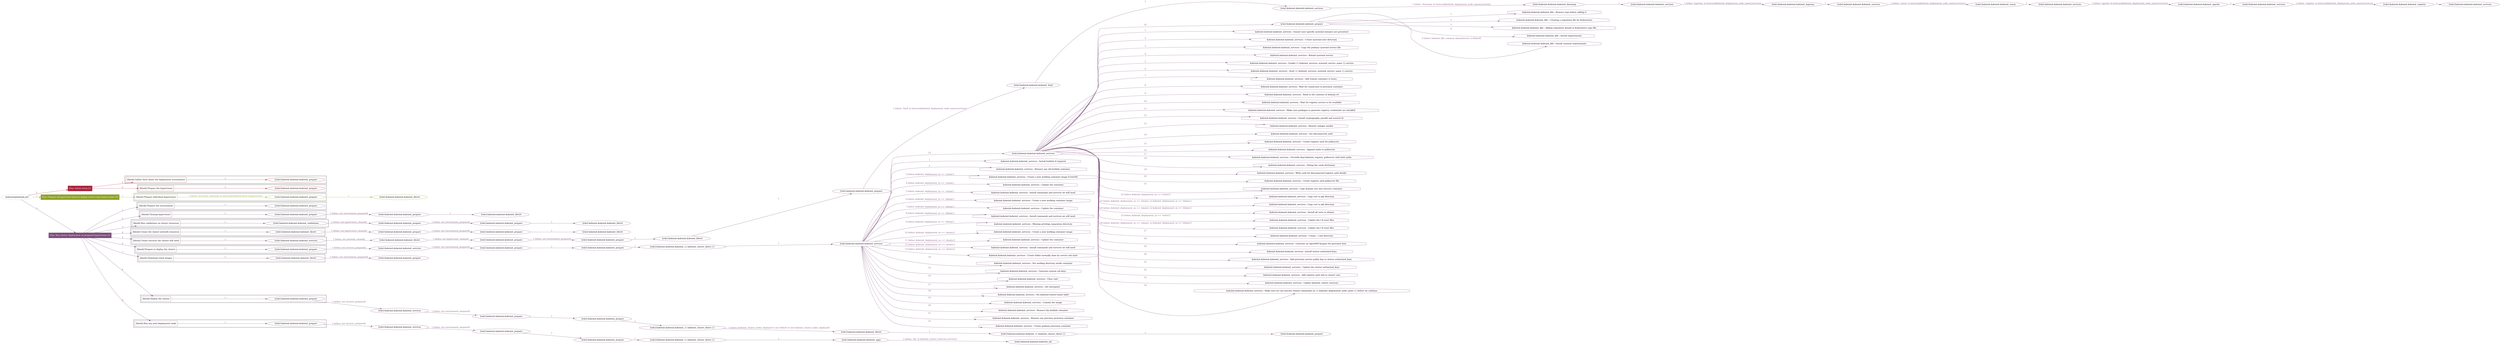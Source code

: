 digraph {
	graph [concentrate=true ordering=in rankdir=LR ratio=fill]
	edge [esep=5 sep=10]
	"kubeinit/playbook.yml" [id=root_node style=dotted]
	play_fca7e8fa [label="Play: Initial setup (1)" color="#aa223b" fontcolor="#ffffff" id=play_fca7e8fa shape=box style=filled tooltip=localhost]
	"kubeinit/playbook.yml" -> play_fca7e8fa [label="1 " color="#aa223b" fontcolor="#aa223b" id=edge_eab26b35 labeltooltip="1 " tooltip="1 "]
	subgraph "kubeinit.kubeinit.kubeinit_prepare" {
		role_5b9c3fcb [label="[role] kubeinit.kubeinit.kubeinit_prepare" color="#aa223b" id=role_5b9c3fcb tooltip="kubeinit.kubeinit.kubeinit_prepare"]
	}
	subgraph "kubeinit.kubeinit.kubeinit_prepare" {
		role_fba1d3f9 [label="[role] kubeinit.kubeinit.kubeinit_prepare" color="#aa223b" id=role_fba1d3f9 tooltip="kubeinit.kubeinit.kubeinit_prepare"]
	}
	subgraph "Play: Initial setup (1)" {
		play_fca7e8fa -> block_d45cc2e6 [label=1 color="#aa223b" fontcolor="#aa223b" id=edge_2a3aa495 labeltooltip=1 tooltip=1]
		subgraph cluster_block_d45cc2e6 {
			block_d45cc2e6 [label="[block] Gather facts about the deployment environment" color="#aa223b" id=block_d45cc2e6 labeltooltip="Gather facts about the deployment environment" shape=box tooltip="Gather facts about the deployment environment"]
			block_d45cc2e6 -> role_5b9c3fcb [label="1 " color="#aa223b" fontcolor="#aa223b" id=edge_2e13016e labeltooltip="1 " tooltip="1 "]
		}
		play_fca7e8fa -> block_e6ec3262 [label=2 color="#aa223b" fontcolor="#aa223b" id=edge_754ba369 labeltooltip=2 tooltip=2]
		subgraph cluster_block_e6ec3262 {
			block_e6ec3262 [label="[block] Prepare the hypervisors" color="#aa223b" id=block_e6ec3262 labeltooltip="Prepare the hypervisors" shape=box tooltip="Prepare the hypervisors"]
			block_e6ec3262 -> role_fba1d3f9 [label="1 " color="#aa223b" fontcolor="#aa223b" id=edge_2a967afe labeltooltip="1 " tooltip="1 "]
		}
	}
	play_7ca8838a [label="Play: Prepare all hypervisor hosts to deploy service and cluster nodes (0)" color="#8fa329" fontcolor="#ffffff" id=play_7ca8838a shape=box style=filled tooltip="Play: Prepare all hypervisor hosts to deploy service and cluster nodes (0)"]
	"kubeinit/playbook.yml" -> play_7ca8838a [label="2 " color="#8fa329" fontcolor="#8fa329" id=edge_5c189153 labeltooltip="2 " tooltip="2 "]
	subgraph "kubeinit.kubeinit.kubeinit_libvirt" {
		role_8388707c [label="[role] kubeinit.kubeinit.kubeinit_libvirt" color="#8fa329" id=role_8388707c tooltip="kubeinit.kubeinit.kubeinit_libvirt"]
	}
	subgraph "kubeinit.kubeinit.kubeinit_prepare" {
		role_c4a35885 [label="[role] kubeinit.kubeinit.kubeinit_prepare" color="#8fa329" id=role_c4a35885 tooltip="kubeinit.kubeinit.kubeinit_prepare"]
		role_c4a35885 -> role_8388707c [label="1 " color="#8fa329" fontcolor="#8fa329" id=edge_e7a21e22 labeltooltip="1 " tooltip="1 "]
	}
	subgraph "Play: Prepare all hypervisor hosts to deploy service and cluster nodes (0)" {
		play_7ca8838a -> block_a3553ad4 [label=1 color="#8fa329" fontcolor="#8fa329" id=edge_86413ec9 labeltooltip=1 tooltip=1]
		subgraph cluster_block_a3553ad4 {
			block_a3553ad4 [label="[block] Prepare individual hypervisors" color="#8fa329" id=block_a3553ad4 labeltooltip="Prepare individual hypervisors" shape=box tooltip="Prepare individual hypervisors"]
			block_a3553ad4 -> role_c4a35885 [label="1 [when: inventory_hostname in hostvars['kubeinit-facts'].hypervisors]" color="#8fa329" fontcolor="#8fa329" id=edge_93e1009f labeltooltip="1 [when: inventory_hostname in hostvars['kubeinit-facts'].hypervisors]" tooltip="1 [when: inventory_hostname in hostvars['kubeinit-facts'].hypervisors]"]
		}
	}
	play_5eaa94eb [label="Play: Run cluster deployment on prepared hypervisors (1)" color="#7d4f7b" fontcolor="#ffffff" id=play_5eaa94eb shape=box style=filled tooltip=localhost]
	"kubeinit/playbook.yml" -> play_5eaa94eb [label="3 " color="#7d4f7b" fontcolor="#7d4f7b" id=edge_1f977d2c labeltooltip="3 " tooltip="3 "]
	subgraph "kubeinit.kubeinit.kubeinit_prepare" {
		role_1b32d5e2 [label="[role] kubeinit.kubeinit.kubeinit_prepare" color="#7d4f7b" id=role_1b32d5e2 tooltip="kubeinit.kubeinit.kubeinit_prepare"]
	}
	subgraph "kubeinit.kubeinit.kubeinit_libvirt" {
		role_9555d6f3 [label="[role] kubeinit.kubeinit.kubeinit_libvirt" color="#7d4f7b" id=role_9555d6f3 tooltip="kubeinit.kubeinit.kubeinit_libvirt"]
	}
	subgraph "kubeinit.kubeinit.kubeinit_prepare" {
		role_ae75414b [label="[role] kubeinit.kubeinit.kubeinit_prepare" color="#7d4f7b" id=role_ae75414b tooltip="kubeinit.kubeinit.kubeinit_prepare"]
		role_ae75414b -> role_9555d6f3 [label="1 " color="#7d4f7b" fontcolor="#7d4f7b" id=edge_37d32933 labeltooltip="1 " tooltip="1 "]
	}
	subgraph "kubeinit.kubeinit.kubeinit_prepare" {
		role_03f52ef5 [label="[role] kubeinit.kubeinit.kubeinit_prepare" color="#7d4f7b" id=role_03f52ef5 tooltip="kubeinit.kubeinit.kubeinit_prepare"]
		role_03f52ef5 -> role_ae75414b [label="1 [when: not environment_prepared]" color="#7d4f7b" fontcolor="#7d4f7b" id=edge_1ee88ec5 labeltooltip="1 [when: not environment_prepared]" tooltip="1 [when: not environment_prepared]"]
	}
	subgraph "kubeinit.kubeinit.kubeinit_libvirt" {
		role_9a70b017 [label="[role] kubeinit.kubeinit.kubeinit_libvirt" color="#7d4f7b" id=role_9a70b017 tooltip="kubeinit.kubeinit.kubeinit_libvirt"]
	}
	subgraph "kubeinit.kubeinit.kubeinit_prepare" {
		role_3f9f08c9 [label="[role] kubeinit.kubeinit.kubeinit_prepare" color="#7d4f7b" id=role_3f9f08c9 tooltip="kubeinit.kubeinit.kubeinit_prepare"]
		role_3f9f08c9 -> role_9a70b017 [label="1 " color="#7d4f7b" fontcolor="#7d4f7b" id=edge_1fe1283f labeltooltip="1 " tooltip="1 "]
	}
	subgraph "kubeinit.kubeinit.kubeinit_prepare" {
		role_b6d9d18f [label="[role] kubeinit.kubeinit.kubeinit_prepare" color="#7d4f7b" id=role_b6d9d18f tooltip="kubeinit.kubeinit.kubeinit_prepare"]
		role_b6d9d18f -> role_3f9f08c9 [label="1 [when: not environment_prepared]" color="#7d4f7b" fontcolor="#7d4f7b" id=edge_71265c30 labeltooltip="1 [when: not environment_prepared]" tooltip="1 [when: not environment_prepared]"]
	}
	subgraph "kubeinit.kubeinit.kubeinit_validations" {
		role_a4081c9a [label="[role] kubeinit.kubeinit.kubeinit_validations" color="#7d4f7b" id=role_a4081c9a tooltip="kubeinit.kubeinit.kubeinit_validations"]
		role_a4081c9a -> role_b6d9d18f [label="1 [when: not hypervisors_cleaned]" color="#7d4f7b" fontcolor="#7d4f7b" id=edge_b0b2581b labeltooltip="1 [when: not hypervisors_cleaned]" tooltip="1 [when: not hypervisors_cleaned]"]
	}
	subgraph "kubeinit.kubeinit.kubeinit_libvirt" {
		role_a436bb48 [label="[role] kubeinit.kubeinit.kubeinit_libvirt" color="#7d4f7b" id=role_a436bb48 tooltip="kubeinit.kubeinit.kubeinit_libvirt"]
	}
	subgraph "kubeinit.kubeinit.kubeinit_prepare" {
		role_ced00724 [label="[role] kubeinit.kubeinit.kubeinit_prepare" color="#7d4f7b" id=role_ced00724 tooltip="kubeinit.kubeinit.kubeinit_prepare"]
		role_ced00724 -> role_a436bb48 [label="1 " color="#7d4f7b" fontcolor="#7d4f7b" id=edge_8d30c31f labeltooltip="1 " tooltip="1 "]
	}
	subgraph "kubeinit.kubeinit.kubeinit_prepare" {
		role_cbd5d7ff [label="[role] kubeinit.kubeinit.kubeinit_prepare" color="#7d4f7b" id=role_cbd5d7ff tooltip="kubeinit.kubeinit.kubeinit_prepare"]
		role_cbd5d7ff -> role_ced00724 [label="1 [when: not environment_prepared]" color="#7d4f7b" fontcolor="#7d4f7b" id=edge_488baab3 labeltooltip="1 [when: not environment_prepared]" tooltip="1 [when: not environment_prepared]"]
	}
	subgraph "kubeinit.kubeinit.kubeinit_libvirt" {
		role_f2e843f7 [label="[role] kubeinit.kubeinit.kubeinit_libvirt" color="#7d4f7b" id=role_f2e843f7 tooltip="kubeinit.kubeinit.kubeinit_libvirt"]
		role_f2e843f7 -> role_cbd5d7ff [label="1 [when: not hypervisors_cleaned]" color="#7d4f7b" fontcolor="#7d4f7b" id=edge_67c03b57 labeltooltip="1 [when: not hypervisors_cleaned]" tooltip="1 [when: not hypervisors_cleaned]"]
	}
	subgraph "kubeinit.kubeinit.kubeinit_services" {
		role_0729859e [label="[role] kubeinit.kubeinit.kubeinit_services" color="#7d4f7b" id=role_0729859e tooltip="kubeinit.kubeinit.kubeinit_services"]
	}
	subgraph "kubeinit.kubeinit.kubeinit_registry" {
		role_c8aa5141 [label="[role] kubeinit.kubeinit.kubeinit_registry" color="#7d4f7b" id=role_c8aa5141 tooltip="kubeinit.kubeinit.kubeinit_registry"]
		role_c8aa5141 -> role_0729859e [label="1 " color="#7d4f7b" fontcolor="#7d4f7b" id=edge_56c15bb0 labeltooltip="1 " tooltip="1 "]
	}
	subgraph "kubeinit.kubeinit.kubeinit_services" {
		role_6561befc [label="[role] kubeinit.kubeinit.kubeinit_services" color="#7d4f7b" id=role_6561befc tooltip="kubeinit.kubeinit.kubeinit_services"]
		role_6561befc -> role_c8aa5141 [label="1 [when: 'registry' in hostvars[kubeinit_deployment_node_name].services]" color="#7d4f7b" fontcolor="#7d4f7b" id=edge_44492aec labeltooltip="1 [when: 'registry' in hostvars[kubeinit_deployment_node_name].services]" tooltip="1 [when: 'registry' in hostvars[kubeinit_deployment_node_name].services]"]
	}
	subgraph "kubeinit.kubeinit.kubeinit_apache" {
		role_7c6247a5 [label="[role] kubeinit.kubeinit.kubeinit_apache" color="#7d4f7b" id=role_7c6247a5 tooltip="kubeinit.kubeinit.kubeinit_apache"]
		role_7c6247a5 -> role_6561befc [label="1 " color="#7d4f7b" fontcolor="#7d4f7b" id=edge_416eceeb labeltooltip="1 " tooltip="1 "]
	}
	subgraph "kubeinit.kubeinit.kubeinit_services" {
		role_cee4586b [label="[role] kubeinit.kubeinit.kubeinit_services" color="#7d4f7b" id=role_cee4586b tooltip="kubeinit.kubeinit.kubeinit_services"]
		role_cee4586b -> role_7c6247a5 [label="1 [when: 'apache' in hostvars[kubeinit_deployment_node_name].services]" color="#7d4f7b" fontcolor="#7d4f7b" id=edge_2121adaa labeltooltip="1 [when: 'apache' in hostvars[kubeinit_deployment_node_name].services]" tooltip="1 [when: 'apache' in hostvars[kubeinit_deployment_node_name].services]"]
	}
	subgraph "kubeinit.kubeinit.kubeinit_nexus" {
		role_2de3b8d4 [label="[role] kubeinit.kubeinit.kubeinit_nexus" color="#7d4f7b" id=role_2de3b8d4 tooltip="kubeinit.kubeinit.kubeinit_nexus"]
		role_2de3b8d4 -> role_cee4586b [label="1 " color="#7d4f7b" fontcolor="#7d4f7b" id=edge_85b82446 labeltooltip="1 " tooltip="1 "]
	}
	subgraph "kubeinit.kubeinit.kubeinit_services" {
		role_cfab0536 [label="[role] kubeinit.kubeinit.kubeinit_services" color="#7d4f7b" id=role_cfab0536 tooltip="kubeinit.kubeinit.kubeinit_services"]
		role_cfab0536 -> role_2de3b8d4 [label="1 [when: 'nexus' in hostvars[kubeinit_deployment_node_name].services]" color="#7d4f7b" fontcolor="#7d4f7b" id=edge_8c438fb3 labeltooltip="1 [when: 'nexus' in hostvars[kubeinit_deployment_node_name].services]" tooltip="1 [when: 'nexus' in hostvars[kubeinit_deployment_node_name].services]"]
	}
	subgraph "kubeinit.kubeinit.kubeinit_haproxy" {
		role_a21af56f [label="[role] kubeinit.kubeinit.kubeinit_haproxy" color="#7d4f7b" id=role_a21af56f tooltip="kubeinit.kubeinit.kubeinit_haproxy"]
		role_a21af56f -> role_cfab0536 [label="1 " color="#7d4f7b" fontcolor="#7d4f7b" id=edge_cd624b8d labeltooltip="1 " tooltip="1 "]
	}
	subgraph "kubeinit.kubeinit.kubeinit_services" {
		role_382c101d [label="[role] kubeinit.kubeinit.kubeinit_services" color="#7d4f7b" id=role_382c101d tooltip="kubeinit.kubeinit.kubeinit_services"]
		role_382c101d -> role_a21af56f [label="1 [when: 'haproxy' in hostvars[kubeinit_deployment_node_name].services]" color="#7d4f7b" fontcolor="#7d4f7b" id=edge_3d5ea179 labeltooltip="1 [when: 'haproxy' in hostvars[kubeinit_deployment_node_name].services]" tooltip="1 [when: 'haproxy' in hostvars[kubeinit_deployment_node_name].services]"]
	}
	subgraph "kubeinit.kubeinit.kubeinit_dnsmasq" {
		role_bd4815c9 [label="[role] kubeinit.kubeinit.kubeinit_dnsmasq" color="#7d4f7b" id=role_bd4815c9 tooltip="kubeinit.kubeinit.kubeinit_dnsmasq"]
		role_bd4815c9 -> role_382c101d [label="1 " color="#7d4f7b" fontcolor="#7d4f7b" id=edge_bef34334 labeltooltip="1 " tooltip="1 "]
	}
	subgraph "kubeinit.kubeinit.kubeinit_services" {
		role_06e4df91 [label="[role] kubeinit.kubeinit.kubeinit_services" color="#7d4f7b" id=role_06e4df91 tooltip="kubeinit.kubeinit.kubeinit_services"]
		role_06e4df91 -> role_bd4815c9 [label="1 [when: 'dnsmasq' in hostvars[kubeinit_deployment_node_name].services]" color="#7d4f7b" fontcolor="#7d4f7b" id=edge_a7ed9a2f labeltooltip="1 [when: 'dnsmasq' in hostvars[kubeinit_deployment_node_name].services]" tooltip="1 [when: 'dnsmasq' in hostvars[kubeinit_deployment_node_name].services]"]
	}
	subgraph "kubeinit.kubeinit.kubeinit_bind" {
		role_d1a2db59 [label="[role] kubeinit.kubeinit.kubeinit_bind" color="#7d4f7b" id=role_d1a2db59 tooltip="kubeinit.kubeinit.kubeinit_bind"]
		role_d1a2db59 -> role_06e4df91 [label="1 " color="#7d4f7b" fontcolor="#7d4f7b" id=edge_9d824212 labeltooltip="1 " tooltip="1 "]
	}
	subgraph "kubeinit.kubeinit.kubeinit_prepare" {
		role_e3480850 [label="[role] kubeinit.kubeinit.kubeinit_prepare" color="#7d4f7b" id=role_e3480850 tooltip="kubeinit.kubeinit.kubeinit_prepare"]
		role_e3480850 -> role_d1a2db59 [label="1 [when: 'bind' in hostvars[kubeinit_deployment_node_name].services]" color="#7d4f7b" fontcolor="#7d4f7b" id=edge_92a0b384 labeltooltip="1 [when: 'bind' in hostvars[kubeinit_deployment_node_name].services]" tooltip="1 [when: 'bind' in hostvars[kubeinit_deployment_node_name].services]"]
	}
	subgraph "kubeinit.kubeinit.kubeinit_libvirt" {
		role_3dfa4620 [label="[role] kubeinit.kubeinit.kubeinit_libvirt" color="#7d4f7b" id=role_3dfa4620 tooltip="kubeinit.kubeinit.kubeinit_libvirt"]
		role_3dfa4620 -> role_e3480850 [label="1 " color="#7d4f7b" fontcolor="#7d4f7b" id=edge_4bdfa17a labeltooltip="1 " tooltip="1 "]
	}
	subgraph "kubeinit.kubeinit.kubeinit_prepare" {
		role_19352057 [label="[role] kubeinit.kubeinit.kubeinit_prepare" color="#7d4f7b" id=role_19352057 tooltip="kubeinit.kubeinit.kubeinit_prepare"]
		role_19352057 -> role_3dfa4620 [label="1 " color="#7d4f7b" fontcolor="#7d4f7b" id=edge_8efa8e94 labeltooltip="1 " tooltip="1 "]
	}
	subgraph "kubeinit.kubeinit.kubeinit_prepare" {
		role_ba473ac2 [label="[role] kubeinit.kubeinit.kubeinit_prepare" color="#7d4f7b" id=role_ba473ac2 tooltip="kubeinit.kubeinit.kubeinit_prepare"]
		role_ba473ac2 -> role_19352057 [label="1 [when: not environment_prepared]" color="#7d4f7b" fontcolor="#7d4f7b" id=edge_99b68591 labeltooltip="1 [when: not environment_prepared]" tooltip="1 [when: not environment_prepared]"]
	}
	subgraph "kubeinit.kubeinit.kubeinit_libvirt" {
		role_b7ff214e [label="[role] kubeinit.kubeinit.kubeinit_libvirt" color="#7d4f7b" id=role_b7ff214e tooltip="kubeinit.kubeinit.kubeinit_libvirt"]
		role_b7ff214e -> role_ba473ac2 [label="1 [when: not hypervisors_cleaned]" color="#7d4f7b" fontcolor="#7d4f7b" id=edge_283286b0 labeltooltip="1 [when: not hypervisors_cleaned]" tooltip="1 [when: not hypervisors_cleaned]"]
	}
	subgraph "kubeinit.kubeinit.kubeinit_services" {
		role_a0ea9b21 [label="[role] kubeinit.kubeinit.kubeinit_services" color="#7d4f7b" id=role_a0ea9b21 tooltip="kubeinit.kubeinit.kubeinit_services"]
		role_a0ea9b21 -> role_b7ff214e [label="1 [when: not network_created]" color="#7d4f7b" fontcolor="#7d4f7b" id=edge_78beaa20 labeltooltip="1 [when: not network_created]" tooltip="1 [when: not network_created]"]
	}
	subgraph "kubeinit.kubeinit.kubeinit_prepare" {
		role_54d27f5a [label="[role] kubeinit.kubeinit.kubeinit_prepare" color="#7d4f7b" id=role_54d27f5a tooltip="kubeinit.kubeinit.kubeinit_prepare"]
		task_24e43bed [label="kubeinit.kubeinit.kubeinit_k8s : Remove repo before adding it" color="#7d4f7b" id=task_24e43bed shape=octagon tooltip="kubeinit.kubeinit.kubeinit_k8s : Remove repo before adding it"]
		role_54d27f5a -> task_24e43bed [label="1 " color="#7d4f7b" fontcolor="#7d4f7b" id=edge_80dedd1d labeltooltip="1 " tooltip="1 "]
		task_554b1595 [label="kubeinit.kubeinit.kubeinit_k8s : Creating a repository file for Kubernetes" color="#7d4f7b" id=task_554b1595 shape=octagon tooltip="kubeinit.kubeinit.kubeinit_k8s : Creating a repository file for Kubernetes"]
		role_54d27f5a -> task_554b1595 [label="2 " color="#7d4f7b" fontcolor="#7d4f7b" id=edge_e577d5f6 labeltooltip="2 " tooltip="2 "]
		task_2788ab0b [label="kubeinit.kubeinit.kubeinit_k8s : Adding repository details in Kubernetes repo file." color="#7d4f7b" id=task_2788ab0b shape=octagon tooltip="kubeinit.kubeinit.kubeinit_k8s : Adding repository details in Kubernetes repo file."]
		role_54d27f5a -> task_2788ab0b [label="3 " color="#7d4f7b" fontcolor="#7d4f7b" id=edge_aba07b4e labeltooltip="3 " tooltip="3 "]
		task_36fd65f3 [label="kubeinit.kubeinit.kubeinit_k8s : Install requirements" color="#7d4f7b" id=task_36fd65f3 shape=octagon tooltip="kubeinit.kubeinit.kubeinit_k8s : Install requirements"]
		role_54d27f5a -> task_36fd65f3 [label="4 " color="#7d4f7b" fontcolor="#7d4f7b" id=edge_c3e1f74f labeltooltip="4 " tooltip="4 "]
		task_b9315faa [label="kubeinit.kubeinit.kubeinit_k8s : Install common requirements" color="#7d4f7b" id=task_b9315faa shape=octagon tooltip="kubeinit.kubeinit.kubeinit_k8s : Install common requirements"]
		role_54d27f5a -> task_b9315faa [label="5 [when: kubeinit_k8s_common_dependencies is defined]" color="#7d4f7b" fontcolor="#7d4f7b" id=edge_0a75c2bc labeltooltip="5 [when: kubeinit_k8s_common_dependencies is defined]" tooltip="5 [when: kubeinit_k8s_common_dependencies is defined]"]
	}
	subgraph "kubeinit.kubeinit.kubeinit_services" {
		role_3a01b7d6 [label="[role] kubeinit.kubeinit.kubeinit_services" color="#7d4f7b" id=role_3a01b7d6 tooltip="kubeinit.kubeinit.kubeinit_services"]
		task_a08bf1eb [label="kubeinit.kubeinit.kubeinit_services : Ensure user specific systemd instance are persistent" color="#7d4f7b" id=task_a08bf1eb shape=octagon tooltip="kubeinit.kubeinit.kubeinit_services : Ensure user specific systemd instance are persistent"]
		role_3a01b7d6 -> task_a08bf1eb [label="1 " color="#7d4f7b" fontcolor="#7d4f7b" id=edge_e5ff80a5 labeltooltip="1 " tooltip="1 "]
		task_390d4b8c [label="kubeinit.kubeinit.kubeinit_services : Create systemd user directory" color="#7d4f7b" id=task_390d4b8c shape=octagon tooltip="kubeinit.kubeinit.kubeinit_services : Create systemd user directory"]
		role_3a01b7d6 -> task_390d4b8c [label="2 " color="#7d4f7b" fontcolor="#7d4f7b" id=edge_446ebb89 labeltooltip="2 " tooltip="2 "]
		task_9a4bef46 [label="kubeinit.kubeinit.kubeinit_services : Copy the podman systemd service file" color="#7d4f7b" id=task_9a4bef46 shape=octagon tooltip="kubeinit.kubeinit.kubeinit_services : Copy the podman systemd service file"]
		role_3a01b7d6 -> task_9a4bef46 [label="3 " color="#7d4f7b" fontcolor="#7d4f7b" id=edge_c8eb71f7 labeltooltip="3 " tooltip="3 "]
		task_b47cc02b [label="kubeinit.kubeinit.kubeinit_services : Reload systemd service" color="#7d4f7b" id=task_b47cc02b shape=octagon tooltip="kubeinit.kubeinit.kubeinit_services : Reload systemd service"]
		role_3a01b7d6 -> task_b47cc02b [label="4 " color="#7d4f7b" fontcolor="#7d4f7b" id=edge_198e8d3e labeltooltip="4 " tooltip="4 "]
		task_fcf5d679 [label="kubeinit.kubeinit.kubeinit_services : Enable {{ kubeinit_services_systemd_service_name }}.service" color="#7d4f7b" id=task_fcf5d679 shape=octagon tooltip="kubeinit.kubeinit.kubeinit_services : Enable {{ kubeinit_services_systemd_service_name }}.service"]
		role_3a01b7d6 -> task_fcf5d679 [label="5 " color="#7d4f7b" fontcolor="#7d4f7b" id=edge_98b5ce20 labeltooltip="5 " tooltip="5 "]
		task_9ba2bf19 [label="kubeinit.kubeinit.kubeinit_services : Start {{ kubeinit_services_systemd_service_name }}.service" color="#7d4f7b" id=task_9ba2bf19 shape=octagon tooltip="kubeinit.kubeinit.kubeinit_services : Start {{ kubeinit_services_systemd_service_name }}.service"]
		role_3a01b7d6 -> task_9ba2bf19 [label="6 " color="#7d4f7b" fontcolor="#7d4f7b" id=edge_f1fe4e2e labeltooltip="6 " tooltip="6 "]
		task_f718f2a4 [label="kubeinit.kubeinit.kubeinit_services : Add remote container to hosts" color="#7d4f7b" id=task_f718f2a4 shape=octagon tooltip="kubeinit.kubeinit.kubeinit_services : Add remote container to hosts"]
		role_3a01b7d6 -> task_f718f2a4 [label="7 " color="#7d4f7b" fontcolor="#7d4f7b" id=edge_ea44667e labeltooltip="7 " tooltip="7 "]
		task_9fd03505 [label="kubeinit.kubeinit.kubeinit_services : Wait for connection to provision container" color="#7d4f7b" id=task_9fd03505 shape=octagon tooltip="kubeinit.kubeinit.kubeinit_services : Wait for connection to provision container"]
		role_3a01b7d6 -> task_9fd03505 [label="8 " color="#7d4f7b" fontcolor="#7d4f7b" id=edge_e3104899 labeltooltip="8 " tooltip="8 "]
		task_241bcab9 [label="kubeinit.kubeinit.kubeinit_services : Read in the contents of domain.crt" color="#7d4f7b" id=task_241bcab9 shape=octagon tooltip="kubeinit.kubeinit.kubeinit_services : Read in the contents of domain.crt"]
		role_3a01b7d6 -> task_241bcab9 [label="9 " color="#7d4f7b" fontcolor="#7d4f7b" id=edge_5126122d labeltooltip="9 " tooltip="9 "]
		task_96f15265 [label="kubeinit.kubeinit.kubeinit_services : Wait for registry service to be available" color="#7d4f7b" id=task_96f15265 shape=octagon tooltip="kubeinit.kubeinit.kubeinit_services : Wait for registry service to be available"]
		role_3a01b7d6 -> task_96f15265 [label="10 " color="#7d4f7b" fontcolor="#7d4f7b" id=edge_dd9c4ceb labeltooltip="10 " tooltip="10 "]
		task_a89380b7 [label="kubeinit.kubeinit.kubeinit_services : Make sure packages to generate registry credentials are installed" color="#7d4f7b" id=task_a89380b7 shape=octagon tooltip="kubeinit.kubeinit.kubeinit_services : Make sure packages to generate registry credentials are installed"]
		role_3a01b7d6 -> task_a89380b7 [label="11 " color="#7d4f7b" fontcolor="#7d4f7b" id=edge_dd59b94a labeltooltip="11 " tooltip="11 "]
		task_90bac7ba [label="kubeinit.kubeinit.kubeinit_services : Install cryptography, passlib and nexus3-cli" color="#7d4f7b" id=task_90bac7ba shape=octagon tooltip="kubeinit.kubeinit.kubeinit_services : Install cryptography, passlib and nexus3-cli"]
		role_3a01b7d6 -> task_90bac7ba [label="12 " color="#7d4f7b" fontcolor="#7d4f7b" id=edge_2c3d027e labeltooltip="12 " tooltip="12 "]
		task_0060e5f6 [label="kubeinit.kubeinit.kubeinit_services : Remove nologin marker" color="#7d4f7b" id=task_0060e5f6 shape=octagon tooltip="kubeinit.kubeinit.kubeinit_services : Remove nologin marker"]
		role_3a01b7d6 -> task_0060e5f6 [label="13 " color="#7d4f7b" fontcolor="#7d4f7b" id=edge_9b475b4e labeltooltip="13 " tooltip="13 "]
		task_56350941 [label="kubeinit.kubeinit.kubeinit_services : Set disconnected_auth" color="#7d4f7b" id=task_56350941 shape=octagon tooltip="kubeinit.kubeinit.kubeinit_services : Set disconnected_auth"]
		role_3a01b7d6 -> task_56350941 [label="14 " color="#7d4f7b" fontcolor="#7d4f7b" id=edge_e62c333c labeltooltip="14 " tooltip="14 "]
		task_ff32b980 [label="kubeinit.kubeinit.kubeinit_services : Create registry auth for pullsecret" color="#7d4f7b" id=task_ff32b980 shape=octagon tooltip="kubeinit.kubeinit.kubeinit_services : Create registry auth for pullsecret"]
		role_3a01b7d6 -> task_ff32b980 [label="15 " color="#7d4f7b" fontcolor="#7d4f7b" id=edge_adc3bb30 labeltooltip="15 " tooltip="15 "]
		task_59fb37e5 [label="kubeinit.kubeinit.kubeinit_services : Append auths to pullsecret" color="#7d4f7b" id=task_59fb37e5 shape=octagon tooltip="kubeinit.kubeinit.kubeinit_services : Append auths to pullsecret"]
		role_3a01b7d6 -> task_59fb37e5 [label="16 " color="#7d4f7b" fontcolor="#7d4f7b" id=edge_adf84a82 labeltooltip="16 " tooltip="16 "]
		task_2b7cfa39 [label="kubeinit.kubeinit.kubeinit_services : Override final kubeinit_registry_pullsecret with both auths" color="#7d4f7b" id=task_2b7cfa39 shape=octagon tooltip="kubeinit.kubeinit.kubeinit_services : Override final kubeinit_registry_pullsecret with both auths"]
		role_3a01b7d6 -> task_2b7cfa39 [label="17 " color="#7d4f7b" fontcolor="#7d4f7b" id=edge_b8766e30 labeltooltip="17 " tooltip="17 "]
		task_1477aac1 [label="kubeinit.kubeinit.kubeinit_services : Debug the creds dictionary" color="#7d4f7b" id=task_1477aac1 shape=octagon tooltip="kubeinit.kubeinit.kubeinit_services : Debug the creds dictionary"]
		role_3a01b7d6 -> task_1477aac1 [label="18 " color="#7d4f7b" fontcolor="#7d4f7b" id=edge_e0854b2e labeltooltip="18 " tooltip="18 "]
		task_a79f084b [label="kubeinit.kubeinit.kubeinit_services : Write auth for disconnected registry auth details" color="#7d4f7b" id=task_a79f084b shape=octagon tooltip="kubeinit.kubeinit.kubeinit_services : Write auth for disconnected registry auth details"]
		role_3a01b7d6 -> task_a79f084b [label="19 " color="#7d4f7b" fontcolor="#7d4f7b" id=edge_66257612 labeltooltip="19 " tooltip="19 "]
		task_7866671e [label="kubeinit.kubeinit.kubeinit_services : Create registry auth pullsecret file" color="#7d4f7b" id=task_7866671e shape=octagon tooltip="kubeinit.kubeinit.kubeinit_services : Create registry auth pullsecret file"]
		role_3a01b7d6 -> task_7866671e [label="20 " color="#7d4f7b" fontcolor="#7d4f7b" id=edge_9e887ce0 labeltooltip="20 " tooltip="20 "]
		task_f84d08ed [label="kubeinit.kubeinit.kubeinit_services : Copy domain cert into services container" color="#7d4f7b" id=task_f84d08ed shape=octagon tooltip="kubeinit.kubeinit.kubeinit_services : Copy domain cert into services container"]
		role_3a01b7d6 -> task_f84d08ed [label="21 " color="#7d4f7b" fontcolor="#7d4f7b" id=edge_ffffce97 labeltooltip="21 " tooltip="21 "]
		task_12dd0f81 [label="kubeinit.kubeinit.kubeinit_services : Copy cert to pki directory" color="#7d4f7b" id=task_12dd0f81 shape=octagon tooltip="kubeinit.kubeinit.kubeinit_services : Copy cert to pki directory"]
		role_3a01b7d6 -> task_12dd0f81 [label="22 [when: kubeinit_deployment_os == 'centos']" color="#7d4f7b" fontcolor="#7d4f7b" id=edge_932c119f labeltooltip="22 [when: kubeinit_deployment_os == 'centos']" tooltip="22 [when: kubeinit_deployment_os == 'centos']"]
		task_715ad5f4 [label="kubeinit.kubeinit.kubeinit_services : Copy cert to pki directory" color="#7d4f7b" id=task_715ad5f4 shape=octagon tooltip="kubeinit.kubeinit.kubeinit_services : Copy cert to pki directory"]
		role_3a01b7d6 -> task_715ad5f4 [label="23 [when: kubeinit_deployment_os == 'ubuntu' or kubeinit_deployment_os == 'debian']" color="#7d4f7b" fontcolor="#7d4f7b" id=edge_51817460 labeltooltip="23 [when: kubeinit_deployment_os == 'ubuntu' or kubeinit_deployment_os == 'debian']" tooltip="23 [when: kubeinit_deployment_os == 'ubuntu' or kubeinit_deployment_os == 'debian']"]
		task_9aea9ca4 [label="kubeinit.kubeinit.kubeinit_services : Install all certs in ubuntu" color="#7d4f7b" id=task_9aea9ca4 shape=octagon tooltip="kubeinit.kubeinit.kubeinit_services : Install all certs in ubuntu"]
		role_3a01b7d6 -> task_9aea9ca4 [label="24 [when: kubeinit_deployment_os == 'ubuntu' or kubeinit_deployment_os == 'debian']" color="#7d4f7b" fontcolor="#7d4f7b" id=edge_7df0d07d labeltooltip="24 [when: kubeinit_deployment_os == 'ubuntu' or kubeinit_deployment_os == 'debian']" tooltip="24 [when: kubeinit_deployment_os == 'ubuntu' or kubeinit_deployment_os == 'debian']"]
		task_57fb3567 [label="kubeinit.kubeinit.kubeinit_services : Update the CA trust files" color="#7d4f7b" id=task_57fb3567 shape=octagon tooltip="kubeinit.kubeinit.kubeinit_services : Update the CA trust files"]
		role_3a01b7d6 -> task_57fb3567 [label="25 [when: kubeinit_deployment_os == 'centos']" color="#7d4f7b" fontcolor="#7d4f7b" id=edge_71887dc5 labeltooltip="25 [when: kubeinit_deployment_os == 'centos']" tooltip="25 [when: kubeinit_deployment_os == 'centos']"]
		task_f7eaa382 [label="kubeinit.kubeinit.kubeinit_services : Update the CA trust files" color="#7d4f7b" id=task_f7eaa382 shape=octagon tooltip="kubeinit.kubeinit.kubeinit_services : Update the CA trust files"]
		role_3a01b7d6 -> task_f7eaa382 [label="26 [when: kubeinit_deployment_os == 'ubuntu' or kubeinit_deployment_os == 'debian']" color="#7d4f7b" fontcolor="#7d4f7b" id=edge_b497444b labeltooltip="26 [when: kubeinit_deployment_os == 'ubuntu' or kubeinit_deployment_os == 'debian']" tooltip="26 [when: kubeinit_deployment_os == 'ubuntu' or kubeinit_deployment_os == 'debian']"]
		task_888acefe [label="kubeinit.kubeinit.kubeinit_services : Create ~/.ssh directory" color="#7d4f7b" id=task_888acefe shape=octagon tooltip="kubeinit.kubeinit.kubeinit_services : Create ~/.ssh directory"]
		role_3a01b7d6 -> task_888acefe [label="27 " color="#7d4f7b" fontcolor="#7d4f7b" id=edge_f52d2472 labeltooltip="27 " tooltip="27 "]
		task_37018230 [label="kubeinit.kubeinit.kubeinit_services : Generate an OpenSSH keypair for provision host" color="#7d4f7b" id=task_37018230 shape=octagon tooltip="kubeinit.kubeinit.kubeinit_services : Generate an OpenSSH keypair for provision host"]
		role_3a01b7d6 -> task_37018230 [label="28 " color="#7d4f7b" fontcolor="#7d4f7b" id=edge_924b3ded labeltooltip="28 " tooltip="28 "]
		task_d52d7f62 [label="kubeinit.kubeinit.kubeinit_services : Install cluster authorized keys" color="#7d4f7b" id=task_d52d7f62 shape=octagon tooltip="kubeinit.kubeinit.kubeinit_services : Install cluster authorized keys"]
		role_3a01b7d6 -> task_d52d7f62 [label="29 " color="#7d4f7b" fontcolor="#7d4f7b" id=edge_2e1b3bdd labeltooltip="29 " tooltip="29 "]
		task_ee8ae962 [label="kubeinit.kubeinit.kubeinit_services : Add provision service public key to cluster authorized_keys" color="#7d4f7b" id=task_ee8ae962 shape=octagon tooltip="kubeinit.kubeinit.kubeinit_services : Add provision service public key to cluster authorized_keys"]
		role_3a01b7d6 -> task_ee8ae962 [label="30 " color="#7d4f7b" fontcolor="#7d4f7b" id=edge_7bd3c60b labeltooltip="30 " tooltip="30 "]
		task_1bc8f4e3 [label="kubeinit.kubeinit.kubeinit_services : Update the cluster authorized_keys" color="#7d4f7b" id=task_1bc8f4e3 shape=octagon tooltip="kubeinit.kubeinit.kubeinit_services : Update the cluster authorized_keys"]
		role_3a01b7d6 -> task_1bc8f4e3 [label="31 " color="#7d4f7b" fontcolor="#7d4f7b" id=edge_5ea8e45f labeltooltip="31 " tooltip="31 "]
		task_cd3da3c6 [label="kubeinit.kubeinit.kubeinit_services : Add registry auth info to cluster vars" color="#7d4f7b" id=task_cd3da3c6 shape=octagon tooltip="kubeinit.kubeinit.kubeinit_services : Add registry auth info to cluster vars"]
		role_3a01b7d6 -> task_cd3da3c6 [label="32 " color="#7d4f7b" fontcolor="#7d4f7b" id=edge_a1dbf8f6 labeltooltip="32 " tooltip="32 "]
		task_0c50f84a [label="kubeinit.kubeinit.kubeinit_services : Update kubeinit_cluster_hostvars" color="#7d4f7b" id=task_0c50f84a shape=octagon tooltip="kubeinit.kubeinit.kubeinit_services : Update kubeinit_cluster_hostvars"]
		role_3a01b7d6 -> task_0c50f84a [label="33 " color="#7d4f7b" fontcolor="#7d4f7b" id=edge_df9634d3 labeltooltip="33 " tooltip="33 "]
		task_d1ce6a01 [label="kubeinit.kubeinit.kubeinit_services : Make sure we can execute remote commands on {{ kubeinit_deployment_node_name }} before we continue" color="#7d4f7b" id=task_d1ce6a01 shape=octagon tooltip="kubeinit.kubeinit.kubeinit_services : Make sure we can execute remote commands on {{ kubeinit_deployment_node_name }} before we continue"]
		role_3a01b7d6 -> task_d1ce6a01 [label="34 " color="#7d4f7b" fontcolor="#7d4f7b" id=edge_7d5e3aad labeltooltip="34 " tooltip="34 "]
		role_3a01b7d6 -> role_54d27f5a [label="35 " color="#7d4f7b" fontcolor="#7d4f7b" id=edge_7e63f3ef labeltooltip="35 " tooltip="35 "]
	}
	subgraph "kubeinit.kubeinit.kubeinit_services" {
		role_5836e673 [label="[role] kubeinit.kubeinit.kubeinit_services" color="#7d4f7b" id=role_5836e673 tooltip="kubeinit.kubeinit.kubeinit_services"]
		task_39e7369d [label="kubeinit.kubeinit.kubeinit_services : Install buildah if required" color="#7d4f7b" id=task_39e7369d shape=octagon tooltip="kubeinit.kubeinit.kubeinit_services : Install buildah if required"]
		role_5836e673 -> task_39e7369d [label="1 " color="#7d4f7b" fontcolor="#7d4f7b" id=edge_1ed5f169 labeltooltip="1 " tooltip="1 "]
		task_9aa2c412 [label="kubeinit.kubeinit.kubeinit_services : Remove any old buildah container" color="#7d4f7b" id=task_9aa2c412 shape=octagon tooltip="kubeinit.kubeinit.kubeinit_services : Remove any old buildah container"]
		role_5836e673 -> task_9aa2c412 [label="2 " color="#7d4f7b" fontcolor="#7d4f7b" id=edge_ab78a760 labeltooltip="2 " tooltip="2 "]
		task_757af988 [label="kubeinit.kubeinit.kubeinit_services : Create a new working container image (CentOS)" color="#7d4f7b" id=task_757af988 shape=octagon tooltip="kubeinit.kubeinit.kubeinit_services : Create a new working container image (CentOS)"]
		role_5836e673 -> task_757af988 [label="3 [when: kubeinit_deployment_os == 'centos']" color="#7d4f7b" fontcolor="#7d4f7b" id=edge_d2f4d0ad labeltooltip="3 [when: kubeinit_deployment_os == 'centos']" tooltip="3 [when: kubeinit_deployment_os == 'centos']"]
		task_93213e71 [label="kubeinit.kubeinit.kubeinit_services : Update the container" color="#7d4f7b" id=task_93213e71 shape=octagon tooltip="kubeinit.kubeinit.kubeinit_services : Update the container"]
		role_5836e673 -> task_93213e71 [label="4 [when: kubeinit_deployment_os == 'centos']" color="#7d4f7b" fontcolor="#7d4f7b" id=edge_2ec2558d labeltooltip="4 [when: kubeinit_deployment_os == 'centos']" tooltip="4 [when: kubeinit_deployment_os == 'centos']"]
		task_03008c22 [label="kubeinit.kubeinit.kubeinit_services : Install commands and services we will need" color="#7d4f7b" id=task_03008c22 shape=octagon tooltip="kubeinit.kubeinit.kubeinit_services : Install commands and services we will need"]
		role_5836e673 -> task_03008c22 [label="5 [when: kubeinit_deployment_os == 'centos']" color="#7d4f7b" fontcolor="#7d4f7b" id=edge_9d86ddb1 labeltooltip="5 [when: kubeinit_deployment_os == 'centos']" tooltip="5 [when: kubeinit_deployment_os == 'centos']"]
		task_ddf5ba4d [label="kubeinit.kubeinit.kubeinit_services : Create a new working container image" color="#7d4f7b" id=task_ddf5ba4d shape=octagon tooltip="kubeinit.kubeinit.kubeinit_services : Create a new working container image"]
		role_5836e673 -> task_ddf5ba4d [label="6 [when: kubeinit_deployment_os == 'debian']" color="#7d4f7b" fontcolor="#7d4f7b" id=edge_7474f3b3 labeltooltip="6 [when: kubeinit_deployment_os == 'debian']" tooltip="6 [when: kubeinit_deployment_os == 'debian']"]
		task_99b76183 [label="kubeinit.kubeinit.kubeinit_services : Update the container" color="#7d4f7b" id=task_99b76183 shape=octagon tooltip="kubeinit.kubeinit.kubeinit_services : Update the container"]
		role_5836e673 -> task_99b76183 [label="7 [when: kubeinit_deployment_os == 'debian']" color="#7d4f7b" fontcolor="#7d4f7b" id=edge_d1f7290a labeltooltip="7 [when: kubeinit_deployment_os == 'debian']" tooltip="7 [when: kubeinit_deployment_os == 'debian']"]
		task_f49fd603 [label="kubeinit.kubeinit.kubeinit_services : Install commands and services we will need" color="#7d4f7b" id=task_f49fd603 shape=octagon tooltip="kubeinit.kubeinit.kubeinit_services : Install commands and services we will need"]
		role_5836e673 -> task_f49fd603 [label="8 [when: kubeinit_deployment_os == 'debian']" color="#7d4f7b" fontcolor="#7d4f7b" id=edge_2bd17ec4 labeltooltip="8 [when: kubeinit_deployment_os == 'debian']" tooltip="8 [when: kubeinit_deployment_os == 'debian']"]
		task_797a1449 [label="kubeinit.kubeinit.kubeinit_services : Missing privilege separation directory" color="#7d4f7b" id=task_797a1449 shape=octagon tooltip="kubeinit.kubeinit.kubeinit_services : Missing privilege separation directory"]
		role_5836e673 -> task_797a1449 [label="9 [when: kubeinit_deployment_os == 'debian']" color="#7d4f7b" fontcolor="#7d4f7b" id=edge_935e8a14 labeltooltip="9 [when: kubeinit_deployment_os == 'debian']" tooltip="9 [when: kubeinit_deployment_os == 'debian']"]
		task_c0895cce [label="kubeinit.kubeinit.kubeinit_services : Create a new working container image" color="#7d4f7b" id=task_c0895cce shape=octagon tooltip="kubeinit.kubeinit.kubeinit_services : Create a new working container image"]
		role_5836e673 -> task_c0895cce [label="10 [when: kubeinit_deployment_os == 'ubuntu']" color="#7d4f7b" fontcolor="#7d4f7b" id=edge_5c83c0a9 labeltooltip="10 [when: kubeinit_deployment_os == 'ubuntu']" tooltip="10 [when: kubeinit_deployment_os == 'ubuntu']"]
		task_f914af3a [label="kubeinit.kubeinit.kubeinit_services : Update the container" color="#7d4f7b" id=task_f914af3a shape=octagon tooltip="kubeinit.kubeinit.kubeinit_services : Update the container"]
		role_5836e673 -> task_f914af3a [label="11 [when: kubeinit_deployment_os == 'ubuntu']" color="#7d4f7b" fontcolor="#7d4f7b" id=edge_98afbdc9 labeltooltip="11 [when: kubeinit_deployment_os == 'ubuntu']" tooltip="11 [when: kubeinit_deployment_os == 'ubuntu']"]
		task_fccf9124 [label="kubeinit.kubeinit.kubeinit_services : Install commands and services we will need" color="#7d4f7b" id=task_fccf9124 shape=octagon tooltip="kubeinit.kubeinit.kubeinit_services : Install commands and services we will need"]
		role_5836e673 -> task_fccf9124 [label="12 [when: kubeinit_deployment_os == 'ubuntu']" color="#7d4f7b" fontcolor="#7d4f7b" id=edge_0dd7d748 labeltooltip="12 [when: kubeinit_deployment_os == 'ubuntu']" tooltip="12 [when: kubeinit_deployment_os == 'ubuntu']"]
		task_b50cbec7 [label="kubeinit.kubeinit.kubeinit_services : Create folder normally done by service ssh start" color="#7d4f7b" id=task_b50cbec7 shape=octagon tooltip="kubeinit.kubeinit.kubeinit_services : Create folder normally done by service ssh start"]
		role_5836e673 -> task_b50cbec7 [label="13 [when: kubeinit_deployment_os == 'ubuntu']" color="#7d4f7b" fontcolor="#7d4f7b" id=edge_064a3ca1 labeltooltip="13 [when: kubeinit_deployment_os == 'ubuntu']" tooltip="13 [when: kubeinit_deployment_os == 'ubuntu']"]
		task_ab74572b [label="kubeinit.kubeinit.kubeinit_services : Set working directory inside container" color="#7d4f7b" id=task_ab74572b shape=octagon tooltip="kubeinit.kubeinit.kubeinit_services : Set working directory inside container"]
		role_5836e673 -> task_ab74572b [label="14 " color="#7d4f7b" fontcolor="#7d4f7b" id=edge_6decab48 labeltooltip="14 " tooltip="14 "]
		task_01d6cfa3 [label="kubeinit.kubeinit.kubeinit_services : Generate system ssh keys" color="#7d4f7b" id=task_01d6cfa3 shape=octagon tooltip="kubeinit.kubeinit.kubeinit_services : Generate system ssh keys"]
		role_5836e673 -> task_01d6cfa3 [label="15 " color="#7d4f7b" fontcolor="#7d4f7b" id=edge_3245d18c labeltooltip="15 " tooltip="15 "]
		task_ca148322 [label="kubeinit.kubeinit.kubeinit_services : Clear cmd" color="#7d4f7b" id=task_ca148322 shape=octagon tooltip="kubeinit.kubeinit.kubeinit_services : Clear cmd"]
		role_5836e673 -> task_ca148322 [label="16 " color="#7d4f7b" fontcolor="#7d4f7b" id=edge_77680be7 labeltooltip="16 " tooltip="16 "]
		task_704ad6a6 [label="kubeinit.kubeinit.kubeinit_services : Set entrypoint" color="#7d4f7b" id=task_704ad6a6 shape=octagon tooltip="kubeinit.kubeinit.kubeinit_services : Set entrypoint"]
		role_5836e673 -> task_704ad6a6 [label="17 " color="#7d4f7b" fontcolor="#7d4f7b" id=edge_8e760a17 labeltooltip="17 " tooltip="17 "]
		task_321957b3 [label="kubeinit.kubeinit.kubeinit_services : Set kubeinit-cluster-name label" color="#7d4f7b" id=task_321957b3 shape=octagon tooltip="kubeinit.kubeinit.kubeinit_services : Set kubeinit-cluster-name label"]
		role_5836e673 -> task_321957b3 [label="18 " color="#7d4f7b" fontcolor="#7d4f7b" id=edge_8489b999 labeltooltip="18 " tooltip="18 "]
		task_5cb8aa0e [label="kubeinit.kubeinit.kubeinit_services : Commit the image" color="#7d4f7b" id=task_5cb8aa0e shape=octagon tooltip="kubeinit.kubeinit.kubeinit_services : Commit the image"]
		role_5836e673 -> task_5cb8aa0e [label="19 " color="#7d4f7b" fontcolor="#7d4f7b" id=edge_0023e222 labeltooltip="19 " tooltip="19 "]
		task_309844ce [label="kubeinit.kubeinit.kubeinit_services : Remove the buildah container" color="#7d4f7b" id=task_309844ce shape=octagon tooltip="kubeinit.kubeinit.kubeinit_services : Remove the buildah container"]
		role_5836e673 -> task_309844ce [label="20 " color="#7d4f7b" fontcolor="#7d4f7b" id=edge_8ecf2a4a labeltooltip="20 " tooltip="20 "]
		task_391614bc [label="kubeinit.kubeinit.kubeinit_services : Remove any previous provision container" color="#7d4f7b" id=task_391614bc shape=octagon tooltip="kubeinit.kubeinit.kubeinit_services : Remove any previous provision container"]
		role_5836e673 -> task_391614bc [label="21 " color="#7d4f7b" fontcolor="#7d4f7b" id=edge_675bbf3a labeltooltip="21 " tooltip="21 "]
		task_a94d903d [label="kubeinit.kubeinit.kubeinit_services : Create podman provision container" color="#7d4f7b" id=task_a94d903d shape=octagon tooltip="kubeinit.kubeinit.kubeinit_services : Create podman provision container"]
		role_5836e673 -> task_a94d903d [label="22 " color="#7d4f7b" fontcolor="#7d4f7b" id=edge_410c619a labeltooltip="22 " tooltip="22 "]
		role_5836e673 -> role_3a01b7d6 [label="23 " color="#7d4f7b" fontcolor="#7d4f7b" id=edge_79d35a35 labeltooltip="23 " tooltip="23 "]
	}
	subgraph "kubeinit.kubeinit.kubeinit_{{ kubeinit_cluster_distro }}" {
		role_68e040af [label="[role] kubeinit.kubeinit.kubeinit_{{ kubeinit_cluster_distro }}" color="#7d4f7b" id=role_68e040af tooltip="kubeinit.kubeinit.kubeinit_{{ kubeinit_cluster_distro }}"]
		role_68e040af -> role_5836e673 [label="1 " color="#7d4f7b" fontcolor="#7d4f7b" id=edge_0ccb267a labeltooltip="1 " tooltip="1 "]
	}
	subgraph "kubeinit.kubeinit.kubeinit_prepare" {
		role_e6d9ee08 [label="[role] kubeinit.kubeinit.kubeinit_prepare" color="#7d4f7b" id=role_e6d9ee08 tooltip="kubeinit.kubeinit.kubeinit_prepare"]
		role_e6d9ee08 -> role_68e040af [label="1 " color="#7d4f7b" fontcolor="#7d4f7b" id=edge_91fc0f4e labeltooltip="1 " tooltip="1 "]
	}
	subgraph "kubeinit.kubeinit.kubeinit_prepare" {
		role_87b05417 [label="[role] kubeinit.kubeinit.kubeinit_prepare" color="#7d4f7b" id=role_87b05417 tooltip="kubeinit.kubeinit.kubeinit_prepare"]
		role_87b05417 -> role_e6d9ee08 [label="1 " color="#7d4f7b" fontcolor="#7d4f7b" id=edge_b68e1e53 labeltooltip="1 " tooltip="1 "]
	}
	subgraph "kubeinit.kubeinit.kubeinit_services" {
		role_77ca8485 [label="[role] kubeinit.kubeinit.kubeinit_services" color="#7d4f7b" id=role_77ca8485 tooltip="kubeinit.kubeinit.kubeinit_services"]
		role_77ca8485 -> role_87b05417 [label="1 [when: not environment_prepared]" color="#7d4f7b" fontcolor="#7d4f7b" id=edge_c1259114 labeltooltip="1 [when: not environment_prepared]" tooltip="1 [when: not environment_prepared]"]
	}
	subgraph "kubeinit.kubeinit.kubeinit_prepare" {
		role_daabd926 [label="[role] kubeinit.kubeinit.kubeinit_prepare" color="#7d4f7b" id=role_daabd926 tooltip="kubeinit.kubeinit.kubeinit_prepare"]
		role_daabd926 -> role_77ca8485 [label="1 [when: not services_prepared]" color="#7d4f7b" fontcolor="#7d4f7b" id=edge_df5c1e66 labeltooltip="1 [when: not services_prepared]" tooltip="1 [when: not services_prepared]"]
	}
	subgraph "kubeinit.kubeinit.kubeinit_prepare" {
		role_6eff5671 [label="[role] kubeinit.kubeinit.kubeinit_prepare" color="#7d4f7b" id=role_6eff5671 tooltip="kubeinit.kubeinit.kubeinit_prepare"]
	}
	subgraph "kubeinit.kubeinit.kubeinit_libvirt" {
		role_5f6c732b [label="[role] kubeinit.kubeinit.kubeinit_libvirt" color="#7d4f7b" id=role_5f6c732b tooltip="kubeinit.kubeinit.kubeinit_libvirt"]
		role_5f6c732b -> role_6eff5671 [label="1 [when: not environment_prepared]" color="#7d4f7b" fontcolor="#7d4f7b" id=edge_3af8bf91 labeltooltip="1 [when: not environment_prepared]" tooltip="1 [when: not environment_prepared]"]
	}
	subgraph "kubeinit.kubeinit.kubeinit_prepare" {
		role_8c19d0c2 [label="[role] kubeinit.kubeinit.kubeinit_prepare" color="#7d4f7b" id=role_8c19d0c2 tooltip="kubeinit.kubeinit.kubeinit_prepare"]
	}
	subgraph "kubeinit.kubeinit.kubeinit_{{ kubeinit_cluster_distro }}" {
		role_5eb84bc9 [label="[role] kubeinit.kubeinit.kubeinit_{{ kubeinit_cluster_distro }}" color="#7d4f7b" id=role_5eb84bc9 tooltip="kubeinit.kubeinit.kubeinit_{{ kubeinit_cluster_distro }}"]
		role_5eb84bc9 -> role_8c19d0c2 [label="1 " color="#7d4f7b" fontcolor="#7d4f7b" id=edge_07c6230f labeltooltip="1 " tooltip="1 "]
	}
	subgraph "kubeinit.kubeinit.kubeinit_libvirt" {
		role_4e047c97 [label="[role] kubeinit.kubeinit.kubeinit_libvirt" color="#7d4f7b" id=role_4e047c97 tooltip="kubeinit.kubeinit.kubeinit_libvirt"]
		role_4e047c97 -> role_5eb84bc9 [label="1 " color="#7d4f7b" fontcolor="#7d4f7b" id=edge_c51353dd labeltooltip="1 " tooltip="1 "]
	}
	subgraph "kubeinit.kubeinit.kubeinit_{{ kubeinit_cluster_distro }}" {
		role_b816cfba [label="[role] kubeinit.kubeinit.kubeinit_{{ kubeinit_cluster_distro }}" color="#7d4f7b" id=role_b816cfba tooltip="kubeinit.kubeinit.kubeinit_{{ kubeinit_cluster_distro }}"]
		role_b816cfba -> role_4e047c97 [label="1 [when: kubeinit_cluster_nodes_deployed is not defined or not kubeinit_cluster_nodes_deployed]" color="#7d4f7b" fontcolor="#7d4f7b" id=edge_0f1406ea labeltooltip="1 [when: kubeinit_cluster_nodes_deployed is not defined or not kubeinit_cluster_nodes_deployed]" tooltip="1 [when: kubeinit_cluster_nodes_deployed is not defined or not kubeinit_cluster_nodes_deployed]"]
	}
	subgraph "kubeinit.kubeinit.kubeinit_prepare" {
		role_6cdc8110 [label="[role] kubeinit.kubeinit.kubeinit_prepare" color="#7d4f7b" id=role_6cdc8110 tooltip="kubeinit.kubeinit.kubeinit_prepare"]
		role_6cdc8110 -> role_b816cfba [label="1 " color="#7d4f7b" fontcolor="#7d4f7b" id=edge_05d20035 labeltooltip="1 " tooltip="1 "]
	}
	subgraph "kubeinit.kubeinit.kubeinit_prepare" {
		role_d34efe34 [label="[role] kubeinit.kubeinit.kubeinit_prepare" color="#7d4f7b" id=role_d34efe34 tooltip="kubeinit.kubeinit.kubeinit_prepare"]
		role_d34efe34 -> role_6cdc8110 [label="1 " color="#7d4f7b" fontcolor="#7d4f7b" id=edge_b0a6a043 labeltooltip="1 " tooltip="1 "]
	}
	subgraph "kubeinit.kubeinit.kubeinit_services" {
		role_569b6ff9 [label="[role] kubeinit.kubeinit.kubeinit_services" color="#7d4f7b" id=role_569b6ff9 tooltip="kubeinit.kubeinit.kubeinit_services"]
		role_569b6ff9 -> role_d34efe34 [label="1 [when: not environment_prepared]" color="#7d4f7b" fontcolor="#7d4f7b" id=edge_63a8be8b labeltooltip="1 [when: not environment_prepared]" tooltip="1 [when: not environment_prepared]"]
	}
	subgraph "kubeinit.kubeinit.kubeinit_prepare" {
		role_ed7d240a [label="[role] kubeinit.kubeinit.kubeinit_prepare" color="#7d4f7b" id=role_ed7d240a tooltip="kubeinit.kubeinit.kubeinit_prepare"]
		role_ed7d240a -> role_569b6ff9 [label="1 [when: not services_prepared]" color="#7d4f7b" fontcolor="#7d4f7b" id=edge_e37b35c2 labeltooltip="1 [when: not services_prepared]" tooltip="1 [when: not services_prepared]"]
	}
	subgraph "kubeinit.kubeinit.kubeinit_nfs" {
		role_b85d8fc0 [label="[role] kubeinit.kubeinit.kubeinit_nfs" color="#7d4f7b" id=role_b85d8fc0 tooltip="kubeinit.kubeinit.kubeinit_nfs"]
	}
	subgraph "kubeinit.kubeinit.kubeinit_apps" {
		role_3ceb2b96 [label="[role] kubeinit.kubeinit.kubeinit_apps" color="#7d4f7b" id=role_3ceb2b96 tooltip="kubeinit.kubeinit.kubeinit_apps"]
		role_3ceb2b96 -> role_b85d8fc0 [label="1 [when: 'nfs' in kubeinit_cluster_hostvars.services]" color="#7d4f7b" fontcolor="#7d4f7b" id=edge_83f2f929 labeltooltip="1 [when: 'nfs' in kubeinit_cluster_hostvars.services]" tooltip="1 [when: 'nfs' in kubeinit_cluster_hostvars.services]"]
	}
	subgraph "kubeinit.kubeinit.kubeinit_{{ kubeinit_cluster_distro }}" {
		role_8b850e30 [label="[role] kubeinit.kubeinit.kubeinit_{{ kubeinit_cluster_distro }}" color="#7d4f7b" id=role_8b850e30 tooltip="kubeinit.kubeinit.kubeinit_{{ kubeinit_cluster_distro }}"]
		role_8b850e30 -> role_3ceb2b96 [label="1 " color="#7d4f7b" fontcolor="#7d4f7b" id=edge_d05f5975 labeltooltip="1 " tooltip="1 "]
	}
	subgraph "kubeinit.kubeinit.kubeinit_prepare" {
		role_9ea691d0 [label="[role] kubeinit.kubeinit.kubeinit_prepare" color="#7d4f7b" id=role_9ea691d0 tooltip="kubeinit.kubeinit.kubeinit_prepare"]
		role_9ea691d0 -> role_8b850e30 [label="1 " color="#7d4f7b" fontcolor="#7d4f7b" id=edge_ed8d929d labeltooltip="1 " tooltip="1 "]
	}
	subgraph "kubeinit.kubeinit.kubeinit_prepare" {
		role_42827dd2 [label="[role] kubeinit.kubeinit.kubeinit_prepare" color="#7d4f7b" id=role_42827dd2 tooltip="kubeinit.kubeinit.kubeinit_prepare"]
		role_42827dd2 -> role_9ea691d0 [label="1 " color="#7d4f7b" fontcolor="#7d4f7b" id=edge_42e5e912 labeltooltip="1 " tooltip="1 "]
	}
	subgraph "kubeinit.kubeinit.kubeinit_services" {
		role_09fbc07e [label="[role] kubeinit.kubeinit.kubeinit_services" color="#7d4f7b" id=role_09fbc07e tooltip="kubeinit.kubeinit.kubeinit_services"]
		role_09fbc07e -> role_42827dd2 [label="1 [when: not environment_prepared]" color="#7d4f7b" fontcolor="#7d4f7b" id=edge_30ed67cb labeltooltip="1 [when: not environment_prepared]" tooltip="1 [when: not environment_prepared]"]
	}
	subgraph "kubeinit.kubeinit.kubeinit_prepare" {
		role_0ca77a93 [label="[role] kubeinit.kubeinit.kubeinit_prepare" color="#7d4f7b" id=role_0ca77a93 tooltip="kubeinit.kubeinit.kubeinit_prepare"]
		role_0ca77a93 -> role_09fbc07e [label="1 [when: not services_prepared]" color="#7d4f7b" fontcolor="#7d4f7b" id=edge_8c7c35da labeltooltip="1 [when: not services_prepared]" tooltip="1 [when: not services_prepared]"]
	}
	subgraph "Play: Run cluster deployment on prepared hypervisors (1)" {
		play_5eaa94eb -> block_4573f749 [label=1 color="#7d4f7b" fontcolor="#7d4f7b" id=edge_f659c23b labeltooltip=1 tooltip=1]
		subgraph cluster_block_4573f749 {
			block_4573f749 [label="[block] Prepare the environment" color="#7d4f7b" id=block_4573f749 labeltooltip="Prepare the environment" shape=box tooltip="Prepare the environment"]
			block_4573f749 -> role_1b32d5e2 [label="1 " color="#7d4f7b" fontcolor="#7d4f7b" id=edge_050a2fc0 labeltooltip="1 " tooltip="1 "]
		}
		play_5eaa94eb -> block_dead75fb [label=2 color="#7d4f7b" fontcolor="#7d4f7b" id=edge_ad25e6b2 labeltooltip=2 tooltip=2]
		subgraph cluster_block_dead75fb {
			block_dead75fb [label="[block] Cleanup hypervisors" color="#7d4f7b" id=block_dead75fb labeltooltip="Cleanup hypervisors" shape=box tooltip="Cleanup hypervisors"]
			block_dead75fb -> role_03f52ef5 [label="1 " color="#7d4f7b" fontcolor="#7d4f7b" id=edge_e7eaba6f labeltooltip="1 " tooltip="1 "]
		}
		play_5eaa94eb -> block_c6d158ab [label=3 color="#7d4f7b" fontcolor="#7d4f7b" id=edge_d1c1b4cd labeltooltip=3 tooltip=3]
		subgraph cluster_block_c6d158ab {
			block_c6d158ab [label="[block] Run validations on cluster resources" color="#7d4f7b" id=block_c6d158ab labeltooltip="Run validations on cluster resources" shape=box tooltip="Run validations on cluster resources"]
			block_c6d158ab -> role_a4081c9a [label="1 " color="#7d4f7b" fontcolor="#7d4f7b" id=edge_3f0ca20d labeltooltip="1 " tooltip="1 "]
		}
		play_5eaa94eb -> block_f89fda36 [label=4 color="#7d4f7b" fontcolor="#7d4f7b" id=edge_60889a7d labeltooltip=4 tooltip=4]
		subgraph cluster_block_f89fda36 {
			block_f89fda36 [label="[block] Create the cluster network resources" color="#7d4f7b" id=block_f89fda36 labeltooltip="Create the cluster network resources" shape=box tooltip="Create the cluster network resources"]
			block_f89fda36 -> role_f2e843f7 [label="1 " color="#7d4f7b" fontcolor="#7d4f7b" id=edge_b35c1e38 labeltooltip="1 " tooltip="1 "]
		}
		play_5eaa94eb -> block_c0562f45 [label=5 color="#7d4f7b" fontcolor="#7d4f7b" id=edge_753805be labeltooltip=5 tooltip=5]
		subgraph cluster_block_c0562f45 {
			block_c0562f45 [label="[block] Create services the cluster will need" color="#7d4f7b" id=block_c0562f45 labeltooltip="Create services the cluster will need" shape=box tooltip="Create services the cluster will need"]
			block_c0562f45 -> role_a0ea9b21 [label="1 " color="#7d4f7b" fontcolor="#7d4f7b" id=edge_fcd2af20 labeltooltip="1 " tooltip="1 "]
		}
		play_5eaa94eb -> block_065d7693 [label=6 color="#7d4f7b" fontcolor="#7d4f7b" id=edge_247c5ba9 labeltooltip=6 tooltip=6]
		subgraph cluster_block_065d7693 {
			block_065d7693 [label="[block] Prepare to deploy the cluster" color="#7d4f7b" id=block_065d7693 labeltooltip="Prepare to deploy the cluster" shape=box tooltip="Prepare to deploy the cluster"]
			block_065d7693 -> role_daabd926 [label="1 " color="#7d4f7b" fontcolor="#7d4f7b" id=edge_928f461b labeltooltip="1 " tooltip="1 "]
		}
		play_5eaa94eb -> block_a2ea027c [label=7 color="#7d4f7b" fontcolor="#7d4f7b" id=edge_238ed1de labeltooltip=7 tooltip=7]
		subgraph cluster_block_a2ea027c {
			block_a2ea027c [label="[block] Download cloud images" color="#7d4f7b" id=block_a2ea027c labeltooltip="Download cloud images" shape=box tooltip="Download cloud images"]
			block_a2ea027c -> role_5f6c732b [label="1 " color="#7d4f7b" fontcolor="#7d4f7b" id=edge_ff46da8a labeltooltip="1 " tooltip="1 "]
		}
		play_5eaa94eb -> block_2730f8f9 [label=8 color="#7d4f7b" fontcolor="#7d4f7b" id=edge_26d89540 labeltooltip=8 tooltip=8]
		subgraph cluster_block_2730f8f9 {
			block_2730f8f9 [label="[block] Deploy the cluster" color="#7d4f7b" id=block_2730f8f9 labeltooltip="Deploy the cluster" shape=box tooltip="Deploy the cluster"]
			block_2730f8f9 -> role_ed7d240a [label="1 " color="#7d4f7b" fontcolor="#7d4f7b" id=edge_31bd02b7 labeltooltip="1 " tooltip="1 "]
		}
		play_5eaa94eb -> block_b62ce9e8 [label=9 color="#7d4f7b" fontcolor="#7d4f7b" id=edge_bf6df41f labeltooltip=9 tooltip=9]
		subgraph cluster_block_b62ce9e8 {
			block_b62ce9e8 [label="[block] Run any post-deployment tasks" color="#7d4f7b" id=block_b62ce9e8 labeltooltip="Run any post-deployment tasks" shape=box tooltip="Run any post-deployment tasks"]
			block_b62ce9e8 -> role_0ca77a93 [label="1 " color="#7d4f7b" fontcolor="#7d4f7b" id=edge_b1fcd6f1 labeltooltip="1 " tooltip="1 "]
		}
	}
}
